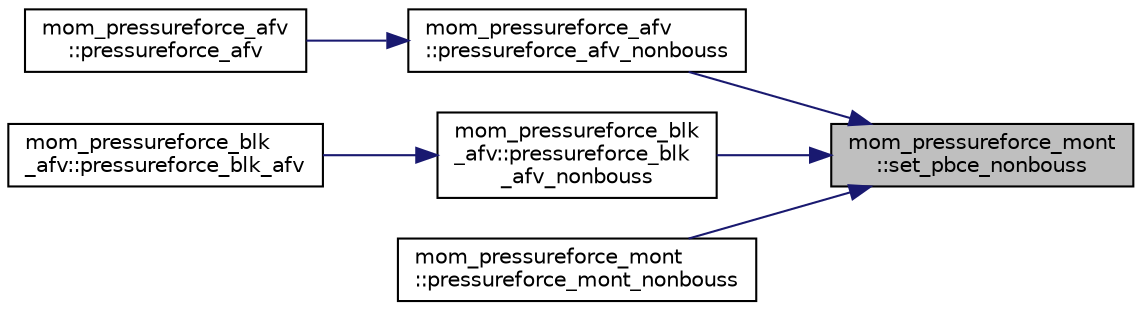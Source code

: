 digraph "mom_pressureforce_mont::set_pbce_nonbouss"
{
 // INTERACTIVE_SVG=YES
 // LATEX_PDF_SIZE
  edge [fontname="Helvetica",fontsize="10",labelfontname="Helvetica",labelfontsize="10"];
  node [fontname="Helvetica",fontsize="10",shape=record];
  rankdir="RL";
  Node1 [label="mom_pressureforce_mont\l::set_pbce_nonbouss",height=0.2,width=0.4,color="black", fillcolor="grey75", style="filled", fontcolor="black",tooltip="Determines the partial derivative of the acceleration due to pressure forces with the column mass."];
  Node1 -> Node2 [dir="back",color="midnightblue",fontsize="10",style="solid",fontname="Helvetica"];
  Node2 [label="mom_pressureforce_afv\l::pressureforce_afv_nonbouss",height=0.2,width=0.4,color="black", fillcolor="white", style="filled",URL="$namespacemom__pressureforce__afv.html#a84013032637268b653579bad40d68ad5",tooltip="Non-Boussinesq analytically-integrated finite volume form of pressure gradient."];
  Node2 -> Node3 [dir="back",color="midnightblue",fontsize="10",style="solid",fontname="Helvetica"];
  Node3 [label="mom_pressureforce_afv\l::pressureforce_afv",height=0.2,width=0.4,color="black", fillcolor="white", style="filled",URL="$namespacemom__pressureforce__afv.html#a880b760c32de359e1215a79633efbba1",tooltip="Thin interface between the model and the Boussinesq and non-Boussinesq pressure force routines."];
  Node1 -> Node4 [dir="back",color="midnightblue",fontsize="10",style="solid",fontname="Helvetica"];
  Node4 [label="mom_pressureforce_blk\l_afv::pressureforce_blk\l_afv_nonbouss",height=0.2,width=0.4,color="black", fillcolor="white", style="filled",URL="$namespacemom__pressureforce__blk__afv.html#aa8366d5ab9c585e709eb4b3b0f620bd5",tooltip="Non-Boussinesq analytically-integrated finite volume form of pressure gradient."];
  Node4 -> Node5 [dir="back",color="midnightblue",fontsize="10",style="solid",fontname="Helvetica"];
  Node5 [label="mom_pressureforce_blk\l_afv::pressureforce_blk_afv",height=0.2,width=0.4,color="black", fillcolor="white", style="filled",URL="$namespacemom__pressureforce__blk__afv.html#aca748df88aad5adfb7df53de1760e955",tooltip="Thin interface between the model and the Boussinesq and non-Boussinesq pressure force routines."];
  Node1 -> Node6 [dir="back",color="midnightblue",fontsize="10",style="solid",fontname="Helvetica"];
  Node6 [label="mom_pressureforce_mont\l::pressureforce_mont_nonbouss",height=0.2,width=0.4,color="black", fillcolor="white", style="filled",URL="$namespacemom__pressureforce__mont.html#a6880a913a82b65eb65a728abb487ef91",tooltip="Non-Boussinesq Montgomery-potential form of pressure gradient."];
}
